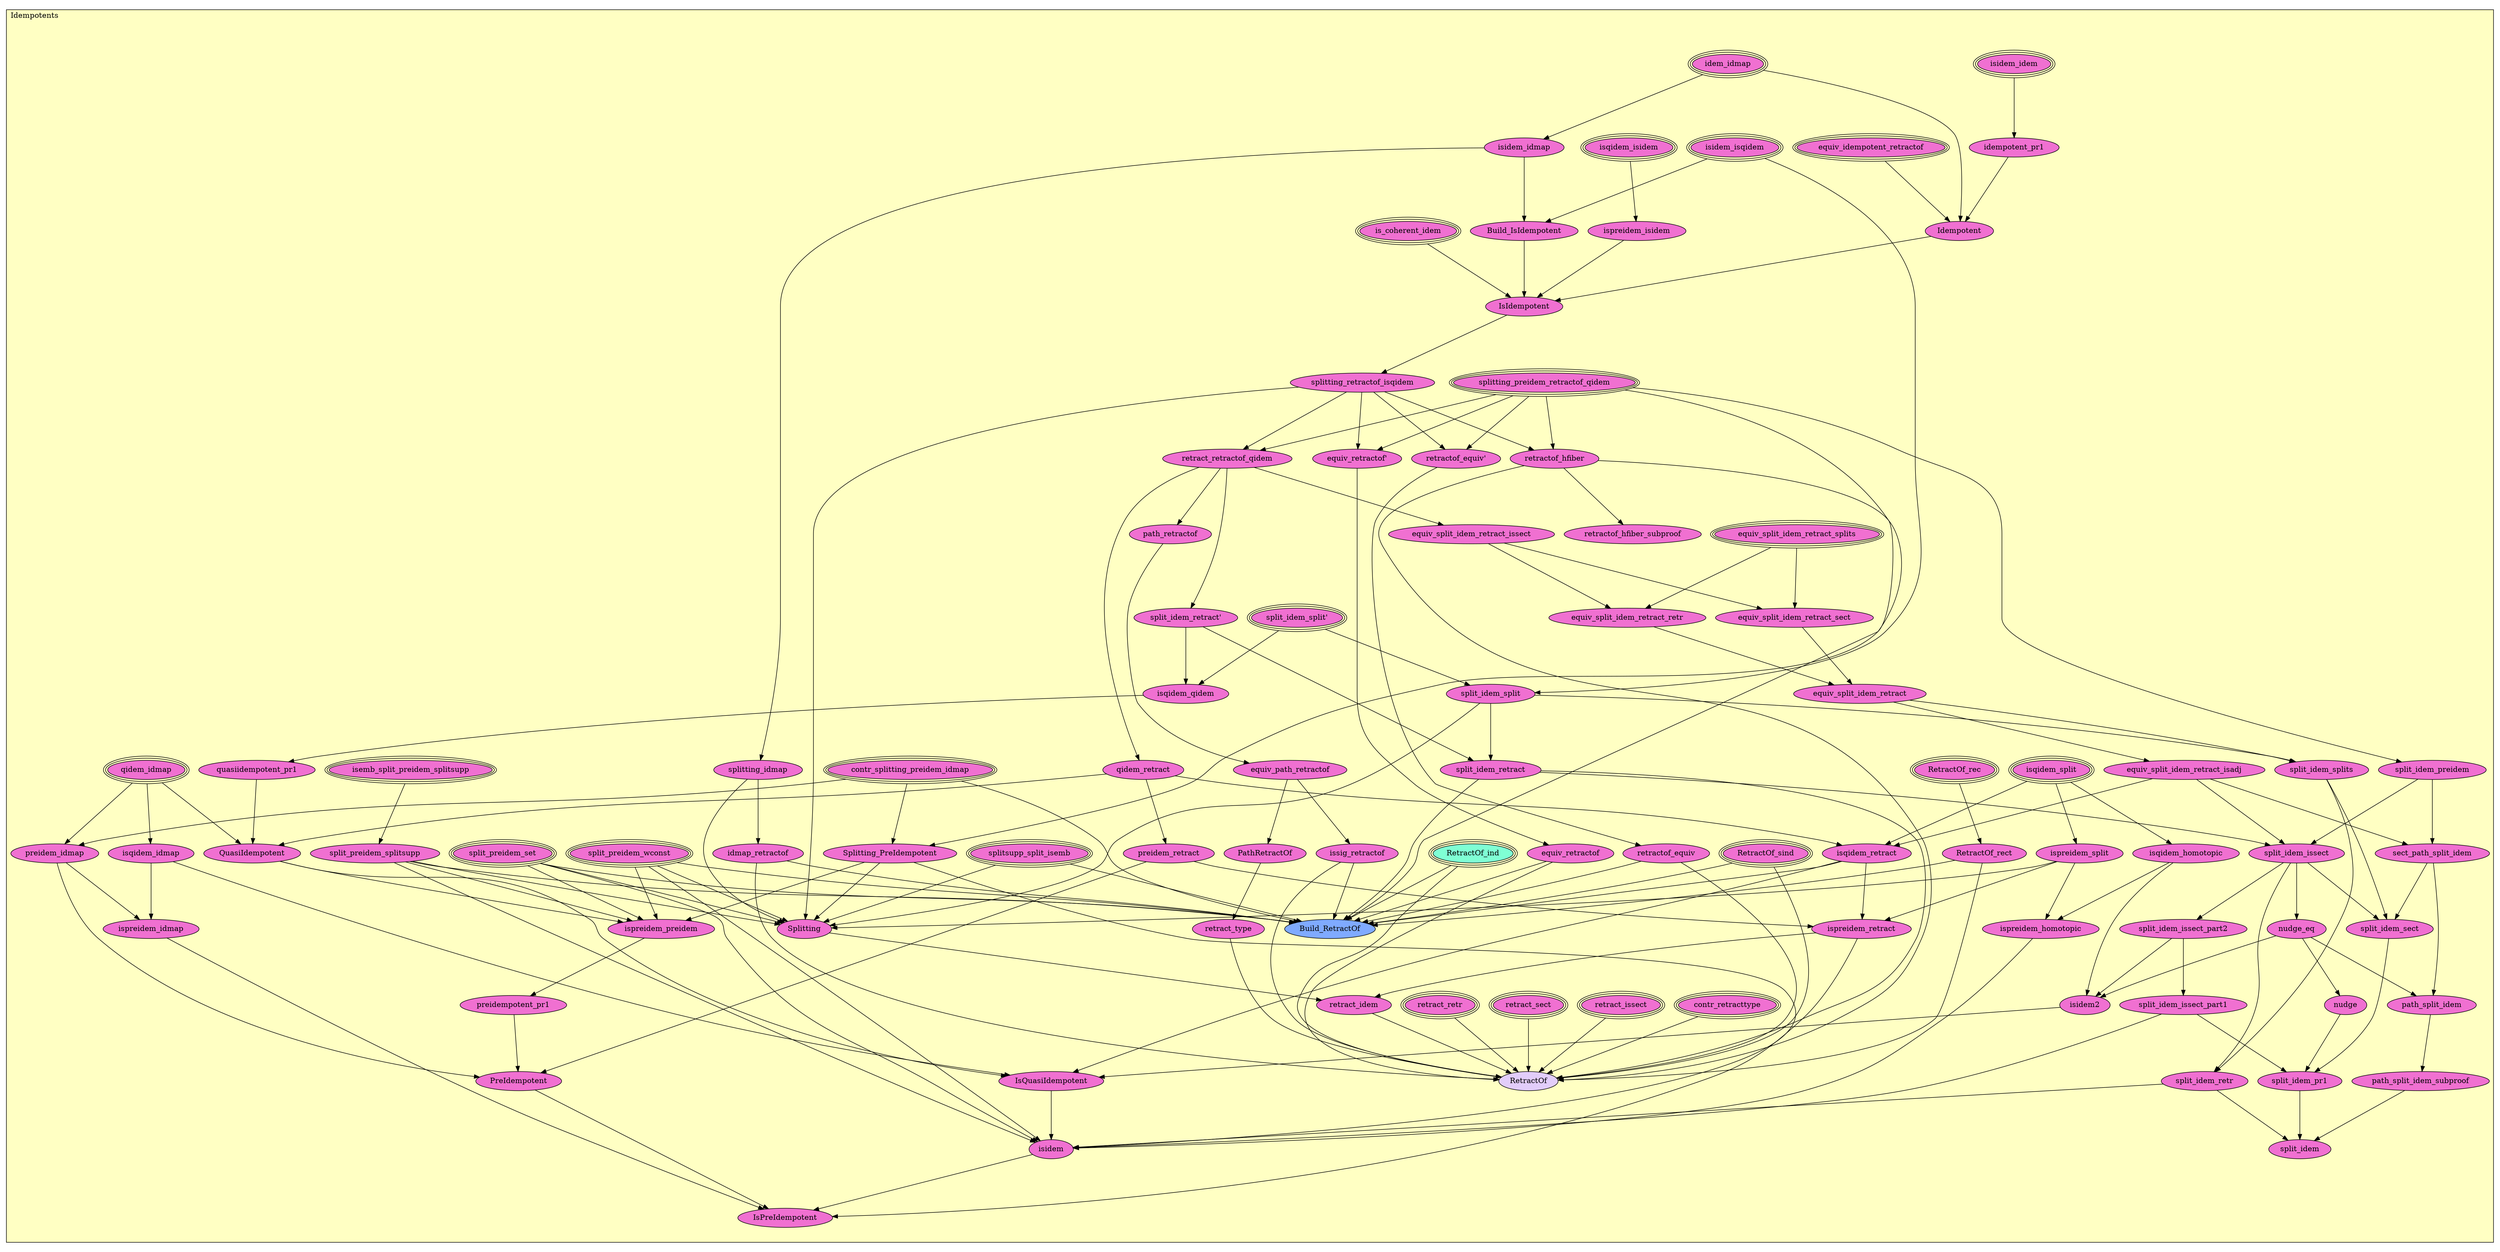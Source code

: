 digraph HoTT_Idempotents {
  graph [ratio=0.5]
  node [style=filled]
Idempotents_contr_splitting_preidem_idmap [label="contr_splitting_preidem_idmap", URL=<Idempotents.html#contr_splitting_preidem_idmap>, peripheries=3, fillcolor="#F070D1"] ;
Idempotents_idem_idmap [label="idem_idmap", URL=<Idempotents.html#idem_idmap>, peripheries=3, fillcolor="#F070D1"] ;
Idempotents_isidem_idmap [label="isidem_idmap", URL=<Idempotents.html#isidem_idmap>, fillcolor="#F070D1"] ;
Idempotents_equiv_idempotent_retractof [label="equiv_idempotent_retractof", URL=<Idempotents.html#equiv_idempotent_retractof>, peripheries=3, fillcolor="#F070D1"] ;
Idempotents_isidem_idem [label="isidem_idem", URL=<Idempotents.html#isidem_idem>, peripheries=3, fillcolor="#F070D1"] ;
Idempotents_idempotent_pr1 [label="idempotent_pr1", URL=<Idempotents.html#idempotent_pr1>, fillcolor="#F070D1"] ;
Idempotents_Idempotent [label="Idempotent", URL=<Idempotents.html#Idempotent>, fillcolor="#F070D1"] ;
Idempotents_isqidem_isidem [label="isqidem_isidem", URL=<Idempotents.html#isqidem_isidem>, peripheries=3, fillcolor="#F070D1"] ;
Idempotents_ispreidem_isidem [label="ispreidem_isidem", URL=<Idempotents.html#ispreidem_isidem>, fillcolor="#F070D1"] ;
Idempotents_isidem_isqidem [label="isidem_isqidem", URL=<Idempotents.html#isidem_isqidem>, peripheries=3, fillcolor="#F070D1"] ;
Idempotents_Build_IsIdempotent [label="Build_IsIdempotent", URL=<Idempotents.html#Build_IsIdempotent>, fillcolor="#F070D1"] ;
Idempotents_is_coherent_idem [label="is_coherent_idem", URL=<Idempotents.html#is_coherent_idem>, peripheries=3, fillcolor="#F070D1"] ;
Idempotents_IsIdempotent [label="IsIdempotent", URL=<Idempotents.html#IsIdempotent>, fillcolor="#F070D1"] ;
Idempotents_splitting_preidem_retractof_qidem [label="splitting_preidem_retractof_qidem", URL=<Idempotents.html#splitting_preidem_retractof_qidem>, peripheries=3, fillcolor="#F070D1"] ;
Idempotents_Splitting_PreIdempotent [label="Splitting_PreIdempotent", URL=<Idempotents.html#Splitting_PreIdempotent>, fillcolor="#F070D1"] ;
Idempotents_splitting_retractof_isqidem [label="splitting_retractof_isqidem", URL=<Idempotents.html#splitting_retractof_isqidem>, fillcolor="#F070D1"] ;
Idempotents_retract_retractof_qidem [label="retract_retractof_qidem", URL=<Idempotents.html#retract_retractof_qidem>, fillcolor="#F070D1"] ;
Idempotents_equiv_split_idem_retract_splits [label="equiv_split_idem_retract_splits", URL=<Idempotents.html#equiv_split_idem_retract_splits>, peripheries=3, fillcolor="#F070D1"] ;
Idempotents_equiv_split_idem_retract_issect [label="equiv_split_idem_retract_issect", URL=<Idempotents.html#equiv_split_idem_retract_issect>, fillcolor="#F070D1"] ;
Idempotents_equiv_split_idem_retract_sect [label="equiv_split_idem_retract_sect", URL=<Idempotents.html#equiv_split_idem_retract_sect>, fillcolor="#F070D1"] ;
Idempotents_equiv_split_idem_retract_retr [label="equiv_split_idem_retract_retr", URL=<Idempotents.html#equiv_split_idem_retract_retr>, fillcolor="#F070D1"] ;
Idempotents_equiv_split_idem_retract [label="equiv_split_idem_retract", URL=<Idempotents.html#equiv_split_idem_retract>, fillcolor="#F070D1"] ;
Idempotents_equiv_split_idem_retract_isadj [label="equiv_split_idem_retract_isadj", URL=<Idempotents.html#equiv_split_idem_retract_isadj>, fillcolor="#F070D1"] ;
Idempotents_split_idem_split_ [label="split_idem_split'", URL=<Idempotents.html#split_idem_split'>, peripheries=3, fillcolor="#F070D1"] ;
Idempotents_split_idem_retract_ [label="split_idem_retract'", URL=<Idempotents.html#split_idem_retract'>, fillcolor="#F070D1"] ;
Idempotents_split_idem_preidem [label="split_idem_preidem", URL=<Idempotents.html#split_idem_preidem>, fillcolor="#F070D1"] ;
Idempotents_split_idem_split [label="split_idem_split", URL=<Idempotents.html#split_idem_split>, fillcolor="#F070D1"] ;
Idempotents_split_idem_retract [label="split_idem_retract", URL=<Idempotents.html#split_idem_retract>, fillcolor="#F070D1"] ;
Idempotents_split_idem_issect [label="split_idem_issect", URL=<Idempotents.html#split_idem_issect>, fillcolor="#F070D1"] ;
Idempotents_split_idem_issect_part2 [label="split_idem_issect_part2", URL=<Idempotents.html#split_idem_issect_part2>, fillcolor="#F070D1"] ;
Idempotents_split_idem_issect_part1 [label="split_idem_issect_part1", URL=<Idempotents.html#split_idem_issect_part1>, fillcolor="#F070D1"] ;
Idempotents_nudge_eq [label="nudge_eq", URL=<Idempotents.html#nudge_eq>, fillcolor="#F070D1"] ;
Idempotents_nudge [label="nudge", URL=<Idempotents.html#nudge>, fillcolor="#F070D1"] ;
Idempotents_sect_path_split_idem [label="sect_path_split_idem", URL=<Idempotents.html#sect_path_split_idem>, fillcolor="#F070D1"] ;
Idempotents_path_split_idem [label="path_split_idem", URL=<Idempotents.html#path_split_idem>, fillcolor="#F070D1"] ;
Idempotents_path_split_idem_subproof [label="path_split_idem_subproof", URL=<Idempotents.html#path_split_idem_subproof>, fillcolor="#F070D1"] ;
Idempotents_split_idem_splits [label="split_idem_splits", URL=<Idempotents.html#split_idem_splits>, fillcolor="#F070D1"] ;
Idempotents_split_idem_retr [label="split_idem_retr", URL=<Idempotents.html#split_idem_retr>, fillcolor="#F070D1"] ;
Idempotents_split_idem_sect [label="split_idem_sect", URL=<Idempotents.html#split_idem_sect>, fillcolor="#F070D1"] ;
Idempotents_split_idem_pr1 [label="split_idem_pr1", URL=<Idempotents.html#split_idem_pr1>, fillcolor="#F070D1"] ;
Idempotents_split_idem [label="split_idem", URL=<Idempotents.html#split_idem>, fillcolor="#F070D1"] ;
Idempotents_isqidem_split [label="isqidem_split", URL=<Idempotents.html#isqidem_split>, peripheries=3, fillcolor="#F070D1"] ;
Idempotents_ispreidem_split [label="ispreidem_split", URL=<Idempotents.html#ispreidem_split>, fillcolor="#F070D1"] ;
Idempotents_qidem_retract [label="qidem_retract", URL=<Idempotents.html#qidem_retract>, fillcolor="#F070D1"] ;
Idempotents_isqidem_retract [label="isqidem_retract", URL=<Idempotents.html#isqidem_retract>, fillcolor="#F070D1"] ;
Idempotents_preidem_retract [label="preidem_retract", URL=<Idempotents.html#preidem_retract>, fillcolor="#F070D1"] ;
Idempotents_ispreidem_retract [label="ispreidem_retract", URL=<Idempotents.html#ispreidem_retract>, fillcolor="#F070D1"] ;
Idempotents_qidem_idmap [label="qidem_idmap", URL=<Idempotents.html#qidem_idmap>, peripheries=3, fillcolor="#F070D1"] ;
Idempotents_isqidem_idmap [label="isqidem_idmap", URL=<Idempotents.html#isqidem_idmap>, fillcolor="#F070D1"] ;
Idempotents_isqidem_qidem [label="isqidem_qidem", URL=<Idempotents.html#isqidem_qidem>, fillcolor="#F070D1"] ;
Idempotents_quasiidempotent_pr1 [label="quasiidempotent_pr1", URL=<Idempotents.html#quasiidempotent_pr1>, fillcolor="#F070D1"] ;
Idempotents_QuasiIdempotent [label="QuasiIdempotent", URL=<Idempotents.html#QuasiIdempotent>, fillcolor="#F070D1"] ;
Idempotents_isqidem_homotopic [label="isqidem_homotopic", URL=<Idempotents.html#isqidem_homotopic>, fillcolor="#F070D1"] ;
Idempotents_isidem2 [label="isidem2", URL=<Idempotents.html#isidem2>, fillcolor="#F070D1"] ;
Idempotents_IsQuasiIdempotent [label="IsQuasiIdempotent", URL=<Idempotents.html#IsQuasiIdempotent>, fillcolor="#F070D1"] ;
Idempotents_splitsupp_split_isemb [label="splitsupp_split_isemb", URL=<Idempotents.html#splitsupp_split_isemb>, peripheries=3, fillcolor="#F070D1"] ;
Idempotents_isemb_split_preidem_splitsupp [label="isemb_split_preidem_splitsupp", URL=<Idempotents.html#isemb_split_preidem_splitsupp>, peripheries=3, fillcolor="#F070D1"] ;
Idempotents_split_preidem_splitsupp [label="split_preidem_splitsupp", URL=<Idempotents.html#split_preidem_splitsupp>, fillcolor="#F070D1"] ;
Idempotents_split_preidem_wconst [label="split_preidem_wconst", URL=<Idempotents.html#split_preidem_wconst>, peripheries=3, fillcolor="#F070D1"] ;
Idempotents_split_preidem_set [label="split_preidem_set", URL=<Idempotents.html#split_preidem_set>, peripheries=3, fillcolor="#F070D1"] ;
Idempotents_preidem_idmap [label="preidem_idmap", URL=<Idempotents.html#preidem_idmap>, fillcolor="#F070D1"] ;
Idempotents_ispreidem_idmap [label="ispreidem_idmap", URL=<Idempotents.html#ispreidem_idmap>, fillcolor="#F070D1"] ;
Idempotents_ispreidem_preidem [label="ispreidem_preidem", URL=<Idempotents.html#ispreidem_preidem>, fillcolor="#F070D1"] ;
Idempotents_preidempotent_pr1 [label="preidempotent_pr1", URL=<Idempotents.html#preidempotent_pr1>, fillcolor="#F070D1"] ;
Idempotents_PreIdempotent [label="PreIdempotent", URL=<Idempotents.html#PreIdempotent>, fillcolor="#F070D1"] ;
Idempotents_ispreidem_homotopic [label="ispreidem_homotopic", URL=<Idempotents.html#ispreidem_homotopic>, fillcolor="#F070D1"] ;
Idempotents_isidem [label="isidem", URL=<Idempotents.html#isidem>, fillcolor="#F070D1"] ;
Idempotents_IsPreIdempotent [label="IsPreIdempotent", URL=<Idempotents.html#IsPreIdempotent>, fillcolor="#F070D1"] ;
Idempotents_splitting_idmap [label="splitting_idmap", URL=<Idempotents.html#splitting_idmap>, fillcolor="#F070D1"] ;
Idempotents_Splitting [label="Splitting", URL=<Idempotents.html#Splitting>, fillcolor="#F070D1"] ;
Idempotents_retract_idem [label="retract_idem", URL=<Idempotents.html#retract_idem>, fillcolor="#F070D1"] ;
Idempotents_path_retractof [label="path_retractof", URL=<Idempotents.html#path_retractof>, fillcolor="#F070D1"] ;
Idempotents_equiv_path_retractof [label="equiv_path_retractof", URL=<Idempotents.html#equiv_path_retractof>, fillcolor="#F070D1"] ;
Idempotents_PathRetractOf [label="PathRetractOf", URL=<Idempotents.html#PathRetractOf>, fillcolor="#F070D1"] ;
Idempotents_issig_retractof [label="issig_retractof", URL=<Idempotents.html#issig_retractof>, fillcolor="#F070D1"] ;
Idempotents_contr_retracttype [label="contr_retracttype", URL=<Idempotents.html#contr_retracttype>, peripheries=3, fillcolor="#F070D1"] ;
Idempotents_retractof_hfiber [label="retractof_hfiber", URL=<Idempotents.html#retractof_hfiber>, fillcolor="#F070D1"] ;
Idempotents_retractof_hfiber_subproof [label="retractof_hfiber_subproof", URL=<Idempotents.html#retractof_hfiber_subproof>, fillcolor="#F070D1"] ;
Idempotents_equiv_retractof_ [label="equiv_retractof'", URL=<Idempotents.html#equiv_retractof'>, fillcolor="#F070D1"] ;
Idempotents_equiv_retractof [label="equiv_retractof", URL=<Idempotents.html#equiv_retractof>, fillcolor="#F070D1"] ;
Idempotents_retractof_equiv_ [label="retractof_equiv'", URL=<Idempotents.html#retractof_equiv'>, fillcolor="#F070D1"] ;
Idempotents_retractof_equiv [label="retractof_equiv", URL=<Idempotents.html#retractof_equiv>, fillcolor="#F070D1"] ;
Idempotents_idmap_retractof [label="idmap_retractof", URL=<Idempotents.html#idmap_retractof>, fillcolor="#F070D1"] ;
Idempotents_retract_issect [label="retract_issect", URL=<Idempotents.html#retract_issect>, peripheries=3, fillcolor="#F070D1"] ;
Idempotents_retract_sect [label="retract_sect", URL=<Idempotents.html#retract_sect>, peripheries=3, fillcolor="#F070D1"] ;
Idempotents_retract_retr [label="retract_retr", URL=<Idempotents.html#retract_retr>, peripheries=3, fillcolor="#F070D1"] ;
Idempotents_retract_type [label="retract_type", URL=<Idempotents.html#retract_type>, fillcolor="#F070D1"] ;
Idempotents_RetractOf_sind [label="RetractOf_sind", URL=<Idempotents.html#RetractOf_sind>, peripheries=3, fillcolor="#F070D1"] ;
Idempotents_RetractOf_rec [label="RetractOf_rec", URL=<Idempotents.html#RetractOf_rec>, peripheries=3, fillcolor="#F070D1"] ;
Idempotents_RetractOf_ind [label="RetractOf_ind", URL=<Idempotents.html#RetractOf_ind>, peripheries=3, fillcolor="#7FFFD4"] ;
Idempotents_RetractOf_rect [label="RetractOf_rect", URL=<Idempotents.html#RetractOf_rect>, fillcolor="#F070D1"] ;
Idempotents_Build_RetractOf [label="Build_RetractOf", URL=<Idempotents.html#Build_RetractOf>, fillcolor="#7FAAFF"] ;
Idempotents_RetractOf [label="RetractOf", URL=<Idempotents.html#RetractOf>, fillcolor="#E2CDFA"] ;
  Idempotents_contr_splitting_preidem_idmap -> Idempotents_Splitting_PreIdempotent [] ;
  Idempotents_contr_splitting_preidem_idmap -> Idempotents_preidem_idmap [] ;
  Idempotents_contr_splitting_preidem_idmap -> Idempotents_Build_RetractOf [] ;
  Idempotents_idem_idmap -> Idempotents_isidem_idmap [] ;
  Idempotents_idem_idmap -> Idempotents_Idempotent [] ;
  Idempotents_isidem_idmap -> Idempotents_Build_IsIdempotent [] ;
  Idempotents_isidem_idmap -> Idempotents_splitting_idmap [] ;
  Idempotents_equiv_idempotent_retractof -> Idempotents_Idempotent [] ;
  Idempotents_isidem_idem -> Idempotents_idempotent_pr1 [] ;
  Idempotents_idempotent_pr1 -> Idempotents_Idempotent [] ;
  Idempotents_Idempotent -> Idempotents_IsIdempotent [] ;
  Idempotents_isqidem_isidem -> Idempotents_ispreidem_isidem [] ;
  Idempotents_ispreidem_isidem -> Idempotents_IsIdempotent [] ;
  Idempotents_isidem_isqidem -> Idempotents_Build_IsIdempotent [] ;
  Idempotents_isidem_isqidem -> Idempotents_split_idem_split [] ;
  Idempotents_Build_IsIdempotent -> Idempotents_IsIdempotent [] ;
  Idempotents_is_coherent_idem -> Idempotents_IsIdempotent [] ;
  Idempotents_IsIdempotent -> Idempotents_splitting_retractof_isqidem [] ;
  Idempotents_splitting_preidem_retractof_qidem -> Idempotents_Splitting_PreIdempotent [] ;
  Idempotents_splitting_preidem_retractof_qidem -> Idempotents_retract_retractof_qidem [] ;
  Idempotents_splitting_preidem_retractof_qidem -> Idempotents_split_idem_preidem [] ;
  Idempotents_splitting_preidem_retractof_qidem -> Idempotents_retractof_hfiber [] ;
  Idempotents_splitting_preidem_retractof_qidem -> Idempotents_equiv_retractof_ [] ;
  Idempotents_splitting_preidem_retractof_qidem -> Idempotents_retractof_equiv_ [] ;
  Idempotents_Splitting_PreIdempotent -> Idempotents_ispreidem_preidem [] ;
  Idempotents_Splitting_PreIdempotent -> Idempotents_isidem [] ;
  Idempotents_Splitting_PreIdempotent -> Idempotents_Splitting [] ;
  Idempotents_splitting_retractof_isqidem -> Idempotents_retract_retractof_qidem [] ;
  Idempotents_splitting_retractof_isqidem -> Idempotents_Splitting [] ;
  Idempotents_splitting_retractof_isqidem -> Idempotents_retractof_hfiber [] ;
  Idempotents_splitting_retractof_isqidem -> Idempotents_equiv_retractof_ [] ;
  Idempotents_splitting_retractof_isqidem -> Idempotents_retractof_equiv_ [] ;
  Idempotents_retract_retractof_qidem -> Idempotents_equiv_split_idem_retract_issect [] ;
  Idempotents_retract_retractof_qidem -> Idempotents_split_idem_retract_ [] ;
  Idempotents_retract_retractof_qidem -> Idempotents_qidem_retract [] ;
  Idempotents_retract_retractof_qidem -> Idempotents_path_retractof [] ;
  Idempotents_equiv_split_idem_retract_splits -> Idempotents_equiv_split_idem_retract_sect [] ;
  Idempotents_equiv_split_idem_retract_splits -> Idempotents_equiv_split_idem_retract_retr [] ;
  Idempotents_equiv_split_idem_retract_issect -> Idempotents_equiv_split_idem_retract_sect [] ;
  Idempotents_equiv_split_idem_retract_issect -> Idempotents_equiv_split_idem_retract_retr [] ;
  Idempotents_equiv_split_idem_retract_sect -> Idempotents_equiv_split_idem_retract [] ;
  Idempotents_equiv_split_idem_retract_retr -> Idempotents_equiv_split_idem_retract [] ;
  Idempotents_equiv_split_idem_retract -> Idempotents_equiv_split_idem_retract_isadj [] ;
  Idempotents_equiv_split_idem_retract -> Idempotents_split_idem_splits [] ;
  Idempotents_equiv_split_idem_retract_isadj -> Idempotents_split_idem_issect [] ;
  Idempotents_equiv_split_idem_retract_isadj -> Idempotents_sect_path_split_idem [] ;
  Idempotents_equiv_split_idem_retract_isadj -> Idempotents_isqidem_retract [] ;
  Idempotents_split_idem_split_ -> Idempotents_split_idem_split [] ;
  Idempotents_split_idem_split_ -> Idempotents_isqidem_qidem [] ;
  Idempotents_split_idem_retract_ -> Idempotents_split_idem_retract [] ;
  Idempotents_split_idem_retract_ -> Idempotents_isqidem_qidem [] ;
  Idempotents_split_idem_preidem -> Idempotents_split_idem_issect [] ;
  Idempotents_split_idem_preidem -> Idempotents_sect_path_split_idem [] ;
  Idempotents_split_idem_split -> Idempotents_split_idem_retract [] ;
  Idempotents_split_idem_split -> Idempotents_split_idem_splits [] ;
  Idempotents_split_idem_split -> Idempotents_Splitting [] ;
  Idempotents_split_idem_retract -> Idempotents_split_idem_issect [] ;
  Idempotents_split_idem_retract -> Idempotents_Build_RetractOf [] ;
  Idempotents_split_idem_retract -> Idempotents_RetractOf [] ;
  Idempotents_split_idem_issect -> Idempotents_split_idem_issect_part2 [] ;
  Idempotents_split_idem_issect -> Idempotents_nudge_eq [] ;
  Idempotents_split_idem_issect -> Idempotents_split_idem_retr [] ;
  Idempotents_split_idem_issect -> Idempotents_split_idem_sect [] ;
  Idempotents_split_idem_issect_part2 -> Idempotents_split_idem_issect_part1 [] ;
  Idempotents_split_idem_issect_part2 -> Idempotents_isidem2 [] ;
  Idempotents_split_idem_issect_part1 -> Idempotents_split_idem_pr1 [] ;
  Idempotents_split_idem_issect_part1 -> Idempotents_isidem [] ;
  Idempotents_nudge_eq -> Idempotents_nudge [] ;
  Idempotents_nudge_eq -> Idempotents_path_split_idem [] ;
  Idempotents_nudge_eq -> Idempotents_isidem2 [] ;
  Idempotents_nudge -> Idempotents_split_idem_pr1 [] ;
  Idempotents_sect_path_split_idem -> Idempotents_path_split_idem [] ;
  Idempotents_sect_path_split_idem -> Idempotents_split_idem_sect [] ;
  Idempotents_path_split_idem -> Idempotents_path_split_idem_subproof [] ;
  Idempotents_path_split_idem_subproof -> Idempotents_split_idem [] ;
  Idempotents_split_idem_splits -> Idempotents_split_idem_retr [] ;
  Idempotents_split_idem_splits -> Idempotents_split_idem_sect [] ;
  Idempotents_split_idem_retr -> Idempotents_split_idem [] ;
  Idempotents_split_idem_retr -> Idempotents_isidem [] ;
  Idempotents_split_idem_sect -> Idempotents_split_idem_pr1 [] ;
  Idempotents_split_idem_pr1 -> Idempotents_split_idem [] ;
  Idempotents_isqidem_split -> Idempotents_ispreidem_split [] ;
  Idempotents_isqidem_split -> Idempotents_isqidem_retract [] ;
  Idempotents_isqidem_split -> Idempotents_isqidem_homotopic [] ;
  Idempotents_ispreidem_split -> Idempotents_ispreidem_retract [] ;
  Idempotents_ispreidem_split -> Idempotents_ispreidem_homotopic [] ;
  Idempotents_ispreidem_split -> Idempotents_Splitting [] ;
  Idempotents_qidem_retract -> Idempotents_isqidem_retract [] ;
  Idempotents_qidem_retract -> Idempotents_preidem_retract [] ;
  Idempotents_qidem_retract -> Idempotents_QuasiIdempotent [] ;
  Idempotents_isqidem_retract -> Idempotents_ispreidem_retract [] ;
  Idempotents_isqidem_retract -> Idempotents_IsQuasiIdempotent [] ;
  Idempotents_isqidem_retract -> Idempotents_Build_RetractOf [] ;
  Idempotents_preidem_retract -> Idempotents_ispreidem_retract [] ;
  Idempotents_preidem_retract -> Idempotents_PreIdempotent [] ;
  Idempotents_ispreidem_retract -> Idempotents_IsPreIdempotent [] ;
  Idempotents_ispreidem_retract -> Idempotents_retract_idem [] ;
  Idempotents_qidem_idmap -> Idempotents_isqidem_idmap [] ;
  Idempotents_qidem_idmap -> Idempotents_QuasiIdempotent [] ;
  Idempotents_qidem_idmap -> Idempotents_preidem_idmap [] ;
  Idempotents_isqidem_idmap -> Idempotents_IsQuasiIdempotent [] ;
  Idempotents_isqidem_idmap -> Idempotents_ispreidem_idmap [] ;
  Idempotents_isqidem_qidem -> Idempotents_quasiidempotent_pr1 [] ;
  Idempotents_quasiidempotent_pr1 -> Idempotents_QuasiIdempotent [] ;
  Idempotents_QuasiIdempotent -> Idempotents_IsQuasiIdempotent [] ;
  Idempotents_QuasiIdempotent -> Idempotents_ispreidem_preidem [] ;
  Idempotents_isqidem_homotopic -> Idempotents_isidem2 [] ;
  Idempotents_isqidem_homotopic -> Idempotents_ispreidem_homotopic [] ;
  Idempotents_isidem2 -> Idempotents_IsQuasiIdempotent [] ;
  Idempotents_IsQuasiIdempotent -> Idempotents_isidem [] ;
  Idempotents_splitsupp_split_isemb -> Idempotents_Splitting [] ;
  Idempotents_splitsupp_split_isemb -> Idempotents_Build_RetractOf [] ;
  Idempotents_isemb_split_preidem_splitsupp -> Idempotents_split_preidem_splitsupp [] ;
  Idempotents_split_preidem_splitsupp -> Idempotents_ispreidem_preidem [] ;
  Idempotents_split_preidem_splitsupp -> Idempotents_isidem [] ;
  Idempotents_split_preidem_splitsupp -> Idempotents_Splitting [] ;
  Idempotents_split_preidem_splitsupp -> Idempotents_Build_RetractOf [] ;
  Idempotents_split_preidem_wconst -> Idempotents_ispreidem_preidem [] ;
  Idempotents_split_preidem_wconst -> Idempotents_isidem [] ;
  Idempotents_split_preidem_wconst -> Idempotents_Splitting [] ;
  Idempotents_split_preidem_wconst -> Idempotents_Build_RetractOf [] ;
  Idempotents_split_preidem_set -> Idempotents_ispreidem_preidem [] ;
  Idempotents_split_preidem_set -> Idempotents_isidem [] ;
  Idempotents_split_preidem_set -> Idempotents_Splitting [] ;
  Idempotents_split_preidem_set -> Idempotents_Build_RetractOf [] ;
  Idempotents_preidem_idmap -> Idempotents_ispreidem_idmap [] ;
  Idempotents_preidem_idmap -> Idempotents_PreIdempotent [] ;
  Idempotents_ispreidem_idmap -> Idempotents_IsPreIdempotent [] ;
  Idempotents_ispreidem_preidem -> Idempotents_preidempotent_pr1 [] ;
  Idempotents_preidempotent_pr1 -> Idempotents_PreIdempotent [] ;
  Idempotents_PreIdempotent -> Idempotents_IsPreIdempotent [] ;
  Idempotents_ispreidem_homotopic -> Idempotents_isidem [] ;
  Idempotents_isidem -> Idempotents_IsPreIdempotent [] ;
  Idempotents_splitting_idmap -> Idempotents_Splitting [] ;
  Idempotents_splitting_idmap -> Idempotents_idmap_retractof [] ;
  Idempotents_Splitting -> Idempotents_retract_idem [] ;
  Idempotents_retract_idem -> Idempotents_RetractOf [] ;
  Idempotents_path_retractof -> Idempotents_equiv_path_retractof [] ;
  Idempotents_equiv_path_retractof -> Idempotents_PathRetractOf [] ;
  Idempotents_equiv_path_retractof -> Idempotents_issig_retractof [] ;
  Idempotents_PathRetractOf -> Idempotents_retract_type [] ;
  Idempotents_issig_retractof -> Idempotents_Build_RetractOf [] ;
  Idempotents_issig_retractof -> Idempotents_RetractOf [] ;
  Idempotents_contr_retracttype -> Idempotents_RetractOf [] ;
  Idempotents_retractof_hfiber -> Idempotents_retractof_hfiber_subproof [] ;
  Idempotents_retractof_hfiber -> Idempotents_Build_RetractOf [] ;
  Idempotents_retractof_hfiber -> Idempotents_RetractOf [] ;
  Idempotents_equiv_retractof_ -> Idempotents_equiv_retractof [] ;
  Idempotents_equiv_retractof -> Idempotents_Build_RetractOf [] ;
  Idempotents_equiv_retractof -> Idempotents_RetractOf [] ;
  Idempotents_retractof_equiv_ -> Idempotents_retractof_equiv [] ;
  Idempotents_retractof_equiv -> Idempotents_Build_RetractOf [] ;
  Idempotents_retractof_equiv -> Idempotents_RetractOf [] ;
  Idempotents_idmap_retractof -> Idempotents_Build_RetractOf [] ;
  Idempotents_idmap_retractof -> Idempotents_RetractOf [] ;
  Idempotents_retract_issect -> Idempotents_RetractOf [] ;
  Idempotents_retract_sect -> Idempotents_RetractOf [] ;
  Idempotents_retract_retr -> Idempotents_RetractOf [] ;
  Idempotents_retract_type -> Idempotents_RetractOf [] ;
  Idempotents_RetractOf_sind -> Idempotents_Build_RetractOf [] ;
  Idempotents_RetractOf_sind -> Idempotents_RetractOf [] ;
  Idempotents_RetractOf_rec -> Idempotents_RetractOf_rect [] ;
  Idempotents_RetractOf_ind -> Idempotents_Build_RetractOf [] ;
  Idempotents_RetractOf_ind -> Idempotents_RetractOf [] ;
  Idempotents_RetractOf_rect -> Idempotents_Build_RetractOf [] ;
  Idempotents_RetractOf_rect -> Idempotents_RetractOf [] ;
subgraph cluster_Idempotents { label="Idempotents"; fillcolor="#FFFFC3"; labeljust=l; style=filled 
Idempotents_RetractOf; Idempotents_Build_RetractOf; Idempotents_RetractOf_rect; Idempotents_RetractOf_ind; Idempotents_RetractOf_rec; Idempotents_RetractOf_sind; Idempotents_retract_type; Idempotents_retract_retr; Idempotents_retract_sect; Idempotents_retract_issect; Idempotents_idmap_retractof; Idempotents_retractof_equiv; Idempotents_retractof_equiv_; Idempotents_equiv_retractof; Idempotents_equiv_retractof_; Idempotents_retractof_hfiber_subproof; Idempotents_retractof_hfiber; Idempotents_contr_retracttype; Idempotents_issig_retractof; Idempotents_PathRetractOf; Idempotents_equiv_path_retractof; Idempotents_path_retractof; Idempotents_retract_idem; Idempotents_Splitting; Idempotents_splitting_idmap; Idempotents_IsPreIdempotent; Idempotents_isidem; Idempotents_ispreidem_homotopic; Idempotents_PreIdempotent; Idempotents_preidempotent_pr1; Idempotents_ispreidem_preidem; Idempotents_ispreidem_idmap; Idempotents_preidem_idmap; Idempotents_split_preidem_set; Idempotents_split_preidem_wconst; Idempotents_split_preidem_splitsupp; Idempotents_isemb_split_preidem_splitsupp; Idempotents_splitsupp_split_isemb; Idempotents_IsQuasiIdempotent; Idempotents_isidem2; Idempotents_isqidem_homotopic; Idempotents_QuasiIdempotent; Idempotents_quasiidempotent_pr1; Idempotents_isqidem_qidem; Idempotents_isqidem_idmap; Idempotents_qidem_idmap; Idempotents_ispreidem_retract; Idempotents_preidem_retract; Idempotents_isqidem_retract; Idempotents_qidem_retract; Idempotents_ispreidem_split; Idempotents_isqidem_split; Idempotents_split_idem; Idempotents_split_idem_pr1; Idempotents_split_idem_sect; Idempotents_split_idem_retr; Idempotents_split_idem_splits; Idempotents_path_split_idem_subproof; Idempotents_path_split_idem; Idempotents_sect_path_split_idem; Idempotents_nudge; Idempotents_nudge_eq; Idempotents_split_idem_issect_part1; Idempotents_split_idem_issect_part2; Idempotents_split_idem_issect; Idempotents_split_idem_retract; Idempotents_split_idem_split; Idempotents_split_idem_preidem; Idempotents_split_idem_retract_; Idempotents_split_idem_split_; Idempotents_equiv_split_idem_retract_isadj; Idempotents_equiv_split_idem_retract; Idempotents_equiv_split_idem_retract_retr; Idempotents_equiv_split_idem_retract_sect; Idempotents_equiv_split_idem_retract_issect; Idempotents_equiv_split_idem_retract_splits; Idempotents_retract_retractof_qidem; Idempotents_splitting_retractof_isqidem; Idempotents_Splitting_PreIdempotent; Idempotents_splitting_preidem_retractof_qidem; Idempotents_IsIdempotent; Idempotents_is_coherent_idem; Idempotents_Build_IsIdempotent; Idempotents_isidem_isqidem; Idempotents_ispreidem_isidem; Idempotents_isqidem_isidem; Idempotents_Idempotent; Idempotents_idempotent_pr1; Idempotents_isidem_idem; Idempotents_equiv_idempotent_retractof; Idempotents_isidem_idmap; Idempotents_idem_idmap; Idempotents_contr_splitting_preidem_idmap; };
} /* END */
